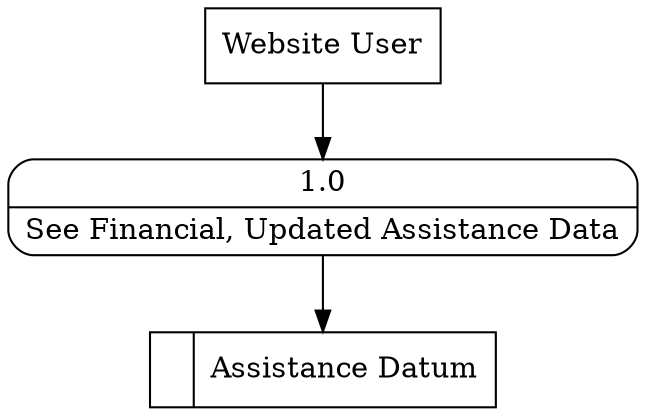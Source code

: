digraph dfd2{ 
node[shape=record]
200 [label="<f0>  |<f1> Assistance Datum " ];
201 [label="Website User" shape=box];
202 [label="{<f0> 1.0|<f1> See Financial, Updated Assistance Data }" shape=Mrecord];
201 -> 202
202 -> 200
}